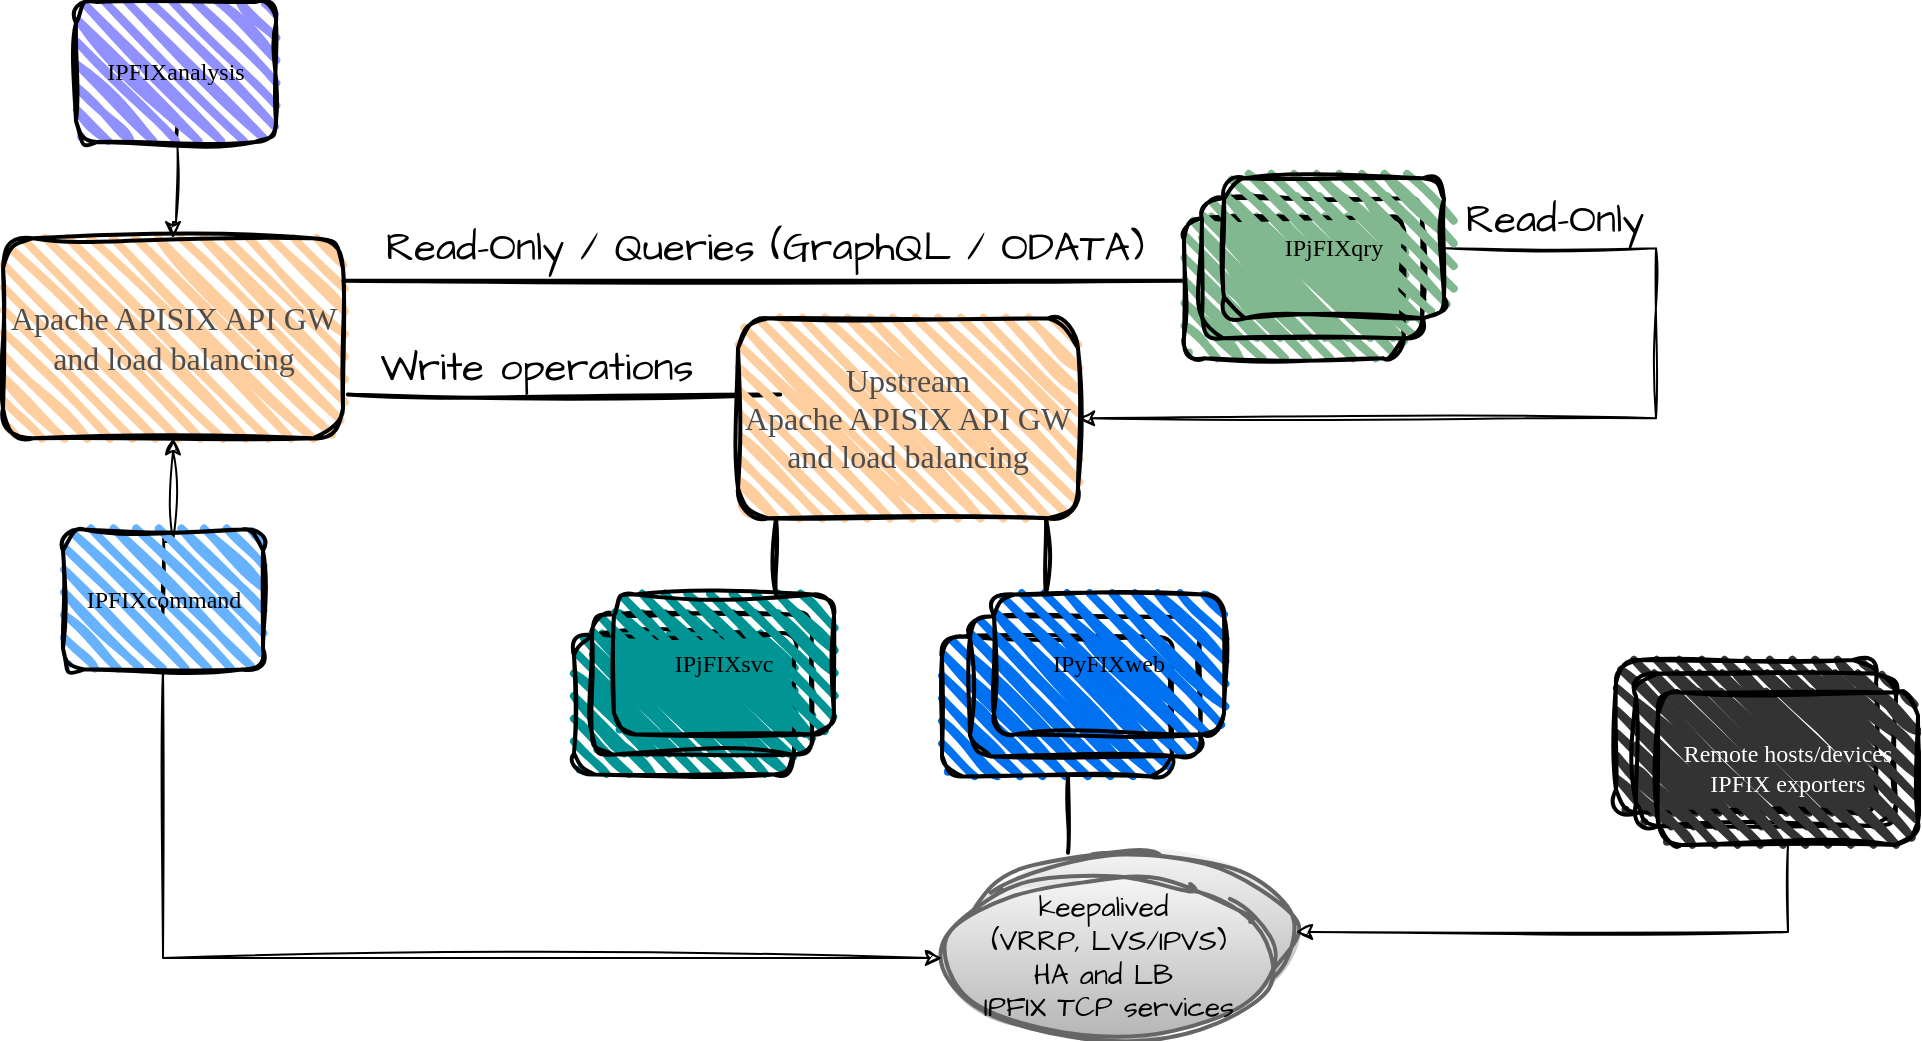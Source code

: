 <mxfile version="28.0.6">
  <diagram id="KBIwsYY--AiB_v0YLguu" name="Page-1">
    <mxGraphModel dx="1678" dy="2198" grid="1" gridSize="10" guides="1" tooltips="1" connect="1" arrows="1" fold="1" page="1" pageScale="1" pageWidth="1654" pageHeight="1169" math="0" shadow="0">
      <root>
        <mxCell id="0" />
        <mxCell id="1" parent="0" />
        <mxCell id="4" value="" style="rounded=1;whiteSpace=wrap;html=1;strokeWidth=2;fillWeight=4;hachureGap=8;hachureAngle=45;fillColor=light-dark(#0071F0,#198CC4);sketch=1;curveFitting=1;jiggle=2;" parent="1" vertex="1">
          <mxGeometry x="743" y="-642.76" width="115" height="70" as="geometry" />
        </mxCell>
        <mxCell id="5" value="" style="rounded=1;whiteSpace=wrap;html=1;strokeWidth=2;fillWeight=4;hachureGap=8;hachureAngle=45;fillColor=light-dark(#81B890,#198CC4);sketch=1;curveFitting=1;jiggle=2;" parent="1" vertex="1">
          <mxGeometry x="864" y="-851.88" width="110" height="70" as="geometry" />
        </mxCell>
        <mxCell id="15" value="&lt;div&gt;&lt;font style=&quot;color: rgb(77, 77, 77);&quot;&gt;Apache APISIX API GW and load balancing&lt;/font&gt;&lt;/div&gt;" style="rounded=1;whiteSpace=wrap;html=1;strokeWidth=2;fillWeight=4;hachureGap=8;hachureAngle=45;fillColor=light-dark(#FFCE9F,#198CC4);sketch=1;align=center;verticalAlign=middle;curveFitting=1;jiggle=2;fontFamily=Comic Sans MS;fontSize=16;fontColor=#B3B3B3;" parent="1" vertex="1">
          <mxGeometry x="273.5" y="-841.88" width="170" height="100" as="geometry" />
        </mxCell>
        <mxCell id="16" style="edgeStyle=orthogonalEdgeStyle;rounded=0;sketch=1;hachureGap=4;jiggle=2;curveFitting=1;orthogonalLoop=1;jettySize=auto;html=1;fontFamily=Architects Daughter;fontSource=https%3A%2F%2Ffonts.googleapis.com%2Fcss%3Ffamily%3DArchitects%2BDaughter;exitX=1;exitY=0.5;exitDx=0;exitDy=0;entryX=1;entryY=0.5;entryDx=0;entryDy=0;" parent="1" source="30" target="M9iqOvp1g94WVJkQ8rMG-46" edge="1">
          <mxGeometry relative="1" as="geometry">
            <mxPoint x="1051" y="-690.0" as="targetPoint" />
            <mxPoint x="1030" y="-841.88" as="sourcePoint" />
            <Array as="points">
              <mxPoint x="1100" y="-837" />
              <mxPoint x="1100" y="-752" />
            </Array>
          </mxGeometry>
        </mxCell>
        <mxCell id="17" value="" style="line;strokeWidth=2;direction=south;html=1;sketch=1;hachureGap=4;jiggle=2;curveFitting=1;fontFamily=Architects Daughter;fontSource=https%3A%2F%2Ffonts.googleapis.com%2Fcss%3Ffamily%3DArchitects%2BDaughter;rotation=-90;" parent="1" vertex="1">
          <mxGeometry x="648.13" y="-1030" width="10" height="418.75" as="geometry" />
        </mxCell>
        <mxCell id="21" value="" style="line;strokeWidth=2;direction=south;html=1;sketch=1;hachureGap=4;jiggle=2;curveFitting=1;fontFamily=Architects Daughter;fontSource=https%3A%2F%2Ffonts.googleapis.com%2Fcss%3Ffamily%3DArchitects%2BDaughter;rotation=-90;" parent="1" vertex="1">
          <mxGeometry x="549" y="-871.88" width="10" height="216.25" as="geometry" />
        </mxCell>
        <mxCell id="22" value="&lt;font face=&quot;Architects Daughter&quot;&gt;&lt;span style=&quot;font-size: 20px;&quot;&gt;Read-Only / Queries (GraphQL / ODATA)&lt;/span&gt;&lt;/font&gt;" style="text;html=1;align=center;verticalAlign=middle;resizable=0;points=[];autosize=1;strokeColor=none;fillColor=none;" parent="1" vertex="1">
          <mxGeometry x="454" y="-857.88" width="400" height="40" as="geometry" />
        </mxCell>
        <mxCell id="23" value="&lt;font face=&quot;Architects Daughter&quot;&gt;&lt;span style=&quot;font-size: 20px;&quot;&gt;Write operations&lt;/span&gt;&lt;/font&gt;" style="text;html=1;align=center;verticalAlign=middle;resizable=0;points=[];autosize=1;strokeColor=none;fillColor=none;" parent="1" vertex="1">
          <mxGeometry x="450" y="-797.88" width="180" height="40" as="geometry" />
        </mxCell>
        <mxCell id="28" value="" style="rounded=1;whiteSpace=wrap;html=1;strokeWidth=2;fillWeight=4;hachureGap=8;hachureAngle=45;fillColor=light-dark(#81B890,#198CC4);sketch=1;curveFitting=1;jiggle=2;" parent="1" vertex="1">
          <mxGeometry x="873" y="-861.88" width="110" height="70" as="geometry" />
        </mxCell>
        <mxCell id="30" value="&lt;span style=&quot;color: rgb(0, 0, 0); font-family: &amp;quot;Comic Sans MS&amp;quot;; text-wrap-mode: nowrap;&quot;&gt;IPjFIXqry&lt;/span&gt;" style="rounded=1;whiteSpace=wrap;html=1;strokeWidth=2;fillWeight=4;hachureGap=8;hachureAngle=45;fillColor=light-dark(#81B890,#198CC4);sketch=1;curveFitting=1;jiggle=2;" parent="1" vertex="1">
          <mxGeometry x="884" y="-871.88" width="110" height="70" as="geometry" />
        </mxCell>
        <mxCell id="34" value="" style="rounded=1;whiteSpace=wrap;html=1;strokeWidth=2;fillWeight=4;hachureGap=8;hachureAngle=45;fillColor=light-dark(#009494,#198CC4);sketch=1;curveFitting=1;jiggle=2;" parent="1" vertex="1">
          <mxGeometry x="559" y="-643.76" width="110" height="70" as="geometry" />
        </mxCell>
        <mxCell id="35" value="" style="rounded=1;whiteSpace=wrap;html=1;strokeWidth=2;fillWeight=4;hachureGap=8;hachureAngle=45;fillColor=light-dark(#009494,#198CC4);sketch=1;curveFitting=1;jiggle=2;" parent="1" vertex="1">
          <mxGeometry x="568" y="-653.76" width="110" height="70" as="geometry" />
        </mxCell>
        <mxCell id="36" value="&lt;span style=&quot;color: rgb(0, 0, 0); font-family: &amp;quot;Comic Sans MS&amp;quot;; text-wrap-mode: nowrap;&quot;&gt;IPjFIXsvc&lt;/span&gt;" style="rounded=1;whiteSpace=wrap;html=1;strokeWidth=2;fillWeight=4;hachureGap=8;hachureAngle=45;fillColor=light-dark(#009494,#198CC4);sketch=1;curveFitting=1;jiggle=2;" parent="1" vertex="1">
          <mxGeometry x="579" y="-663.76" width="110" height="70" as="geometry" />
        </mxCell>
        <mxCell id="38" value="" style="rounded=1;whiteSpace=wrap;html=1;strokeWidth=2;fillWeight=4;hachureGap=8;hachureAngle=45;fillColor=light-dark(#0071F0,#198CC4);sketch=1;curveFitting=1;jiggle=2;" parent="1" vertex="1">
          <mxGeometry x="757" y="-652.76" width="115" height="70" as="geometry" />
        </mxCell>
        <mxCell id="39" value="&lt;span style=&quot;color: rgb(0, 0, 0); font-family: &amp;quot;Comic Sans MS&amp;quot;; text-wrap-mode: nowrap;&quot;&gt;IPyFIXweb&lt;/span&gt;" style="rounded=1;whiteSpace=wrap;html=1;strokeWidth=2;fillWeight=4;hachureGap=8;hachureAngle=45;fillColor=light-dark(#0071F0,#198CC4);sketch=1;curveFitting=1;jiggle=2;" parent="1" vertex="1">
          <mxGeometry x="769" y="-663.76" width="115" height="70" as="geometry" />
        </mxCell>
        <mxCell id="44" style="edgeStyle=orthogonalEdgeStyle;rounded=0;sketch=1;hachureGap=4;jiggle=2;curveFitting=1;orthogonalLoop=1;jettySize=auto;html=1;fontFamily=Architects Daughter;fontSource=https%3A%2F%2Ffonts.googleapis.com%2Fcss%3Ffamily%3DArchitects%2BDaughter;exitX=0.5;exitY=1;exitDx=0;exitDy=0;entryX=0.5;entryY=0;entryDx=0;entryDy=0;" parent="1" source="43" edge="1" target="15">
          <mxGeometry relative="1" as="geometry">
            <mxPoint x="274" y="-791.88" as="targetPoint" />
            <mxPoint x="147.5" y="-774.38" as="sourcePoint" />
            <Array as="points">
              <mxPoint x="360" y="-900" />
              <mxPoint x="360" y="-850" />
              <mxPoint x="359" y="-850" />
            </Array>
          </mxGeometry>
        </mxCell>
        <mxCell id="43" value="&lt;span style=&quot;color: rgb(0, 0, 0); font-family: &amp;quot;Comic Sans MS&amp;quot;; text-wrap-mode: nowrap;&quot;&gt;IPFIXanalysis&lt;/span&gt;" style="rounded=1;whiteSpace=wrap;html=1;strokeWidth=2;fillWeight=4;hachureGap=8;hachureAngle=45;fillColor=light-dark(#9090FF,#198CC4);sketch=1;curveFitting=1;jiggle=2;" parent="1" vertex="1">
          <mxGeometry x="310" y="-960" width="100" height="70" as="geometry" />
        </mxCell>
        <mxCell id="M9iqOvp1g94WVJkQ8rMG-46" value="&lt;div&gt;&lt;font style=&quot;color: rgb(77, 77, 77);&quot;&gt;Upstream&lt;/font&gt;&lt;/div&gt;&lt;div&gt;&lt;font style=&quot;color: rgb(77, 77, 77);&quot;&gt;Apache APISIX API GW and load balancing&lt;/font&gt;&lt;/div&gt;" style="rounded=1;whiteSpace=wrap;html=1;strokeWidth=2;fillWeight=4;hachureGap=8;hachureAngle=45;fillColor=light-dark(#FFCE9F,#198CC4);sketch=1;align=center;verticalAlign=middle;curveFitting=1;jiggle=2;fontFamily=Comic Sans MS;fontSize=16;fontColor=#B3B3B3;" vertex="1" parent="1">
          <mxGeometry x="641" y="-801.88" width="170" height="100" as="geometry" />
        </mxCell>
        <mxCell id="M9iqOvp1g94WVJkQ8rMG-47" value="&lt;span style=&quot;font-size: 20px;&quot;&gt;Read-Only&lt;/span&gt;" style="text;html=1;align=center;verticalAlign=middle;resizable=0;points=[];autosize=1;strokeColor=none;fillColor=none;fontFamily=Architects Daughter;fontSource=https%3A%2F%2Ffonts.googleapis.com%2Fcss%3Ffamily%3DArchitects%2BDaughter;" vertex="1" parent="1">
          <mxGeometry x="994" y="-871.88" width="110" height="40" as="geometry" />
        </mxCell>
        <mxCell id="M9iqOvp1g94WVJkQ8rMG-50" value="" style="line;strokeWidth=2;direction=south;html=1;sketch=1;hachureGap=4;jiggle=2;curveFitting=1;fontFamily=Architects Daughter;fontSource=https%3A%2F%2Ffonts.googleapis.com%2Fcss%3Ffamily%3DArchitects%2BDaughter;rotation=-180;" vertex="1" parent="1">
          <mxGeometry x="655" y="-701.88" width="10" height="38.12" as="geometry" />
        </mxCell>
        <mxCell id="M9iqOvp1g94WVJkQ8rMG-51" value="" style="line;strokeWidth=2;direction=south;html=1;sketch=1;hachureGap=4;jiggle=2;curveFitting=1;fontFamily=Architects Daughter;fontSource=https%3A%2F%2Ffonts.googleapis.com%2Fcss%3Ffamily%3DArchitects%2BDaughter;rotation=-180;" vertex="1" parent="1">
          <mxGeometry x="790" y="-701.88" width="10" height="38.12" as="geometry" />
        </mxCell>
        <mxCell id="M9iqOvp1g94WVJkQ8rMG-52" style="edgeStyle=orthogonalEdgeStyle;rounded=0;sketch=1;hachureGap=4;jiggle=2;curveFitting=1;orthogonalLoop=1;jettySize=auto;html=1;fontFamily=Architects Daughter;fontSource=https%3A%2F%2Ffonts.googleapis.com%2Fcss%3Ffamily%3DArchitects%2BDaughter;exitX=0.5;exitY=0;exitDx=0;exitDy=0;entryX=0.5;entryY=1;entryDx=0;entryDy=0;" edge="1" parent="1" source="45" target="15">
          <mxGeometry relative="1" as="geometry">
            <mxPoint x="230.51" y="-643.88" as="targetPoint" />
            <mxPoint x="251.51" y="-701.88" as="sourcePoint" />
            <Array as="points">
              <mxPoint x="354" y="-650" />
              <mxPoint x="354" y="-690" />
              <mxPoint x="358" y="-690" />
            </Array>
          </mxGeometry>
        </mxCell>
        <mxCell id="M9iqOvp1g94WVJkQ8rMG-57" value="" style="ellipse;whiteSpace=wrap;html=1;strokeWidth=2;fillWeight=2;hachureGap=8;fillColor=#f5f5f5;fillStyle=dots;sketch=1;jiggle=2;curveFitting=1;fontFamily=Architects Daughter;fontSource=https%3A%2F%2Ffonts.googleapis.com%2Fcss%3Ffamily%3DArchitects%2BDaughter;strokeColor=#666666;gradientColor=#b3b3b3;" vertex="1" parent="1">
          <mxGeometry x="756" y="-535" width="164" height="80" as="geometry" />
        </mxCell>
        <mxCell id="45" value="&lt;span style=&quot;color: rgb(0, 0, 0); font-family: &amp;quot;Comic Sans MS&amp;quot;; text-wrap-mode: nowrap;&quot;&gt;IPFIXcommand&lt;/span&gt;" style="rounded=1;whiteSpace=wrap;html=1;strokeWidth=2;fillWeight=4;hachureGap=8;hachureAngle=45;fillColor=light-dark(#66B2FF,#198CC4);sketch=1;curveFitting=1;jiggle=2;" parent="1" vertex="1">
          <mxGeometry x="303.5" y="-696.25" width="100" height="70" as="geometry" />
        </mxCell>
        <mxCell id="M9iqOvp1g94WVJkQ8rMG-61" value="&lt;font style=&quot;&quot;&gt;&lt;span style=&quot;font-size: 14px;&quot;&gt;keepalived&amp;nbsp;&lt;/span&gt;&lt;/font&gt;&lt;div&gt;&lt;font style=&quot;&quot;&gt;&lt;span style=&quot;font-size: 14px;&quot;&gt;(&lt;/span&gt;&lt;span style=&quot;font-size: 14px;&quot;&gt;VRRP, LVS/IPVS&lt;/span&gt;&lt;span style=&quot;font-size: 14px;&quot;&gt;)&lt;/span&gt;&lt;/font&gt;&lt;div&gt;&lt;font style=&quot;&quot;&gt;&lt;span style=&quot;font-size: 14px;&quot;&gt;HA and LB&amp;nbsp;&lt;/span&gt;&lt;/font&gt;&lt;/div&gt;&lt;div&gt;&lt;font style=&quot;&quot;&gt;&lt;span style=&quot;font-size: 14px;&quot;&gt;IPFIX TCP services&lt;/span&gt;&lt;/font&gt;&lt;/div&gt;&lt;/div&gt;" style="ellipse;whiteSpace=wrap;html=1;strokeWidth=2;fillWeight=2;hachureGap=8;fillColor=#f5f5f5;fillStyle=dots;sketch=1;jiggle=2;curveFitting=1;fontFamily=Architects Daughter;fontSource=https%3A%2F%2Ffonts.googleapis.com%2Fcss%3Ffamily%3DArchitects%2BDaughter;strokeColor=#666666;gradientColor=#b3b3b3;" vertex="1" parent="1">
          <mxGeometry x="743" y="-522" width="167" height="80" as="geometry" />
        </mxCell>
        <mxCell id="M9iqOvp1g94WVJkQ8rMG-62" value="" style="line;strokeWidth=2;direction=south;html=1;sketch=1;hachureGap=4;jiggle=2;curveFitting=1;fontFamily=Architects Daughter;fontSource=https%3A%2F%2Ffonts.googleapis.com%2Fcss%3Ffamily%3DArchitects%2BDaughter;rotation=-180;" vertex="1" parent="1">
          <mxGeometry x="801" y="-572.76" width="10" height="38.12" as="geometry" />
        </mxCell>
        <mxCell id="M9iqOvp1g94WVJkQ8rMG-63" style="edgeStyle=orthogonalEdgeStyle;rounded=0;sketch=1;hachureGap=4;jiggle=2;curveFitting=1;orthogonalLoop=1;jettySize=auto;html=1;fontFamily=Architects Daughter;fontSource=https%3A%2F%2Ffonts.googleapis.com%2Fcss%3Ffamily%3DArchitects%2BDaughter;exitX=0.5;exitY=1;exitDx=0;exitDy=0;entryX=0;entryY=0.5;entryDx=0;entryDy=0;" edge="1" parent="1" source="45" target="M9iqOvp1g94WVJkQ8rMG-61">
          <mxGeometry relative="1" as="geometry">
            <mxPoint x="215.5" y="-487.88" as="targetPoint" />
            <mxPoint x="398.5" y="-572.88" as="sourcePoint" />
            <Array as="points">
              <mxPoint x="353" y="-482" />
            </Array>
          </mxGeometry>
        </mxCell>
        <mxCell id="M9iqOvp1g94WVJkQ8rMG-64" value="" style="rounded=1;whiteSpace=wrap;html=1;strokeWidth=2;fillWeight=4;hachureGap=8;hachureAngle=45;fillColor=light-dark(#333333,#198CC4);sketch=1;curveFitting=1;jiggle=2;" vertex="1" parent="1">
          <mxGeometry x="1080" y="-631" width="130" height="76.24" as="geometry" />
        </mxCell>
        <mxCell id="M9iqOvp1g94WVJkQ8rMG-65" value="" style="rounded=1;whiteSpace=wrap;html=1;strokeWidth=2;fillWeight=4;hachureGap=8;hachureAngle=45;fillColor=light-dark(#333333,#198CC4);sketch=1;curveFitting=1;jiggle=2;" vertex="1" parent="1">
          <mxGeometry x="1090" y="-624.25" width="130" height="76.24" as="geometry" />
        </mxCell>
        <mxCell id="M9iqOvp1g94WVJkQ8rMG-66" value="&lt;span style=&quot;font-family: &amp;quot;Comic Sans MS&amp;quot;; text-wrap-mode: nowrap;&quot;&gt;&lt;font style=&quot;color: rgb(255, 255, 255);&quot;&gt;Remote hosts/devices&lt;/font&gt;&lt;/span&gt;&lt;div&gt;&lt;span style=&quot;font-family: &amp;quot;Comic Sans MS&amp;quot;; text-wrap-mode: nowrap;&quot;&gt;&lt;font style=&quot;color: rgb(255, 255, 255);&quot;&gt;IPFIX exporters&lt;/font&gt;&lt;/span&gt;&lt;/div&gt;" style="rounded=1;whiteSpace=wrap;html=1;strokeWidth=2;fillWeight=4;hachureGap=8;hachureAngle=45;fillColor=light-dark(#333333,#198CC4);sketch=1;curveFitting=1;jiggle=2;" vertex="1" parent="1">
          <mxGeometry x="1101" y="-614.76" width="130" height="76.24" as="geometry" />
        </mxCell>
        <mxCell id="M9iqOvp1g94WVJkQ8rMG-67" style="edgeStyle=orthogonalEdgeStyle;rounded=0;sketch=1;hachureGap=4;jiggle=2;curveFitting=1;orthogonalLoop=1;jettySize=auto;html=1;fontFamily=Architects Daughter;fontSource=https%3A%2F%2Ffonts.googleapis.com%2Fcss%3Ffamily%3DArchitects%2BDaughter;exitX=0.5;exitY=1;exitDx=0;exitDy=0;entryX=1;entryY=0.5;entryDx=0;entryDy=0;" edge="1" parent="1" source="M9iqOvp1g94WVJkQ8rMG-66" target="M9iqOvp1g94WVJkQ8rMG-57">
          <mxGeometry relative="1" as="geometry">
            <mxPoint x="900" y="-395.06" as="targetPoint" />
            <mxPoint x="1083" y="-480.06" as="sourcePoint" />
            <Array as="points">
              <mxPoint x="1166" y="-495" />
            </Array>
          </mxGeometry>
        </mxCell>
      </root>
    </mxGraphModel>
  </diagram>
</mxfile>
